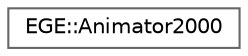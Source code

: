 digraph "Graphical Class Hierarchy"
{
 // LATEX_PDF_SIZE
  bgcolor="transparent";
  edge [fontname=Helvetica,fontsize=10,labelfontname=Helvetica,labelfontsize=10];
  node [fontname=Helvetica,fontsize=10,shape=box,height=0.2,width=0.4];
  rankdir="LR";
  Node0 [id="Node000000",label="EGE::Animator2000",height=0.2,width=0.4,color="grey40", fillcolor="white", style="filled",URL="$classEGE_1_1Animator2000.html",tooltip="The Animator2000 class is responsible for managing animations and calculating bone transformations."];
}
